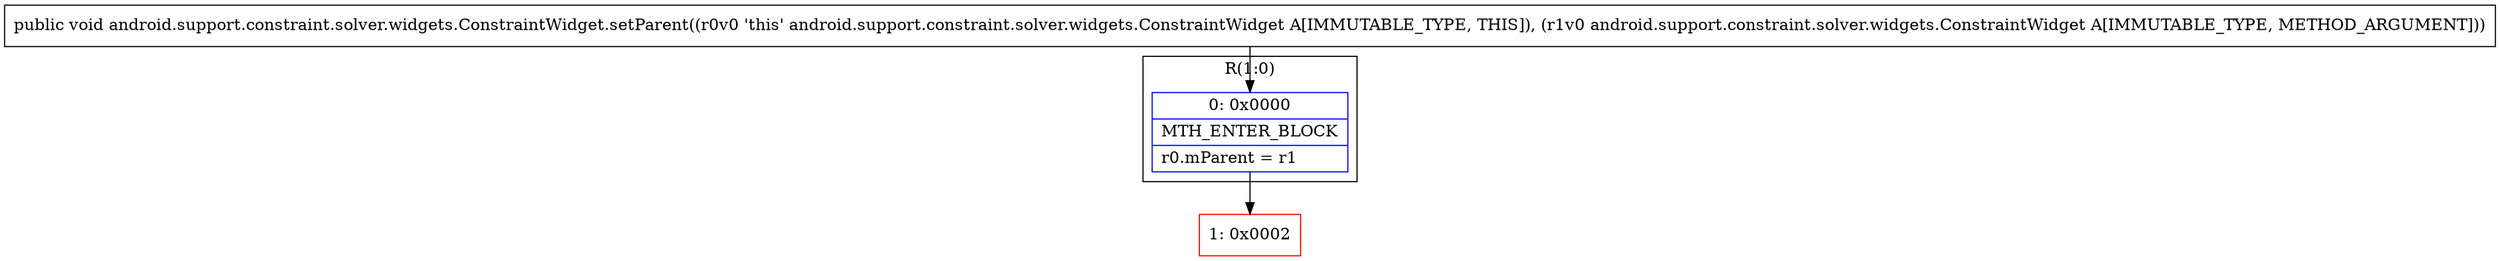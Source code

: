 digraph "CFG forandroid.support.constraint.solver.widgets.ConstraintWidget.setParent(Landroid\/support\/constraint\/solver\/widgets\/ConstraintWidget;)V" {
subgraph cluster_Region_1329684161 {
label = "R(1:0)";
node [shape=record,color=blue];
Node_0 [shape=record,label="{0\:\ 0x0000|MTH_ENTER_BLOCK\l|r0.mParent = r1\l}"];
}
Node_1 [shape=record,color=red,label="{1\:\ 0x0002}"];
MethodNode[shape=record,label="{public void android.support.constraint.solver.widgets.ConstraintWidget.setParent((r0v0 'this' android.support.constraint.solver.widgets.ConstraintWidget A[IMMUTABLE_TYPE, THIS]), (r1v0 android.support.constraint.solver.widgets.ConstraintWidget A[IMMUTABLE_TYPE, METHOD_ARGUMENT])) }"];
MethodNode -> Node_0;
Node_0 -> Node_1;
}

